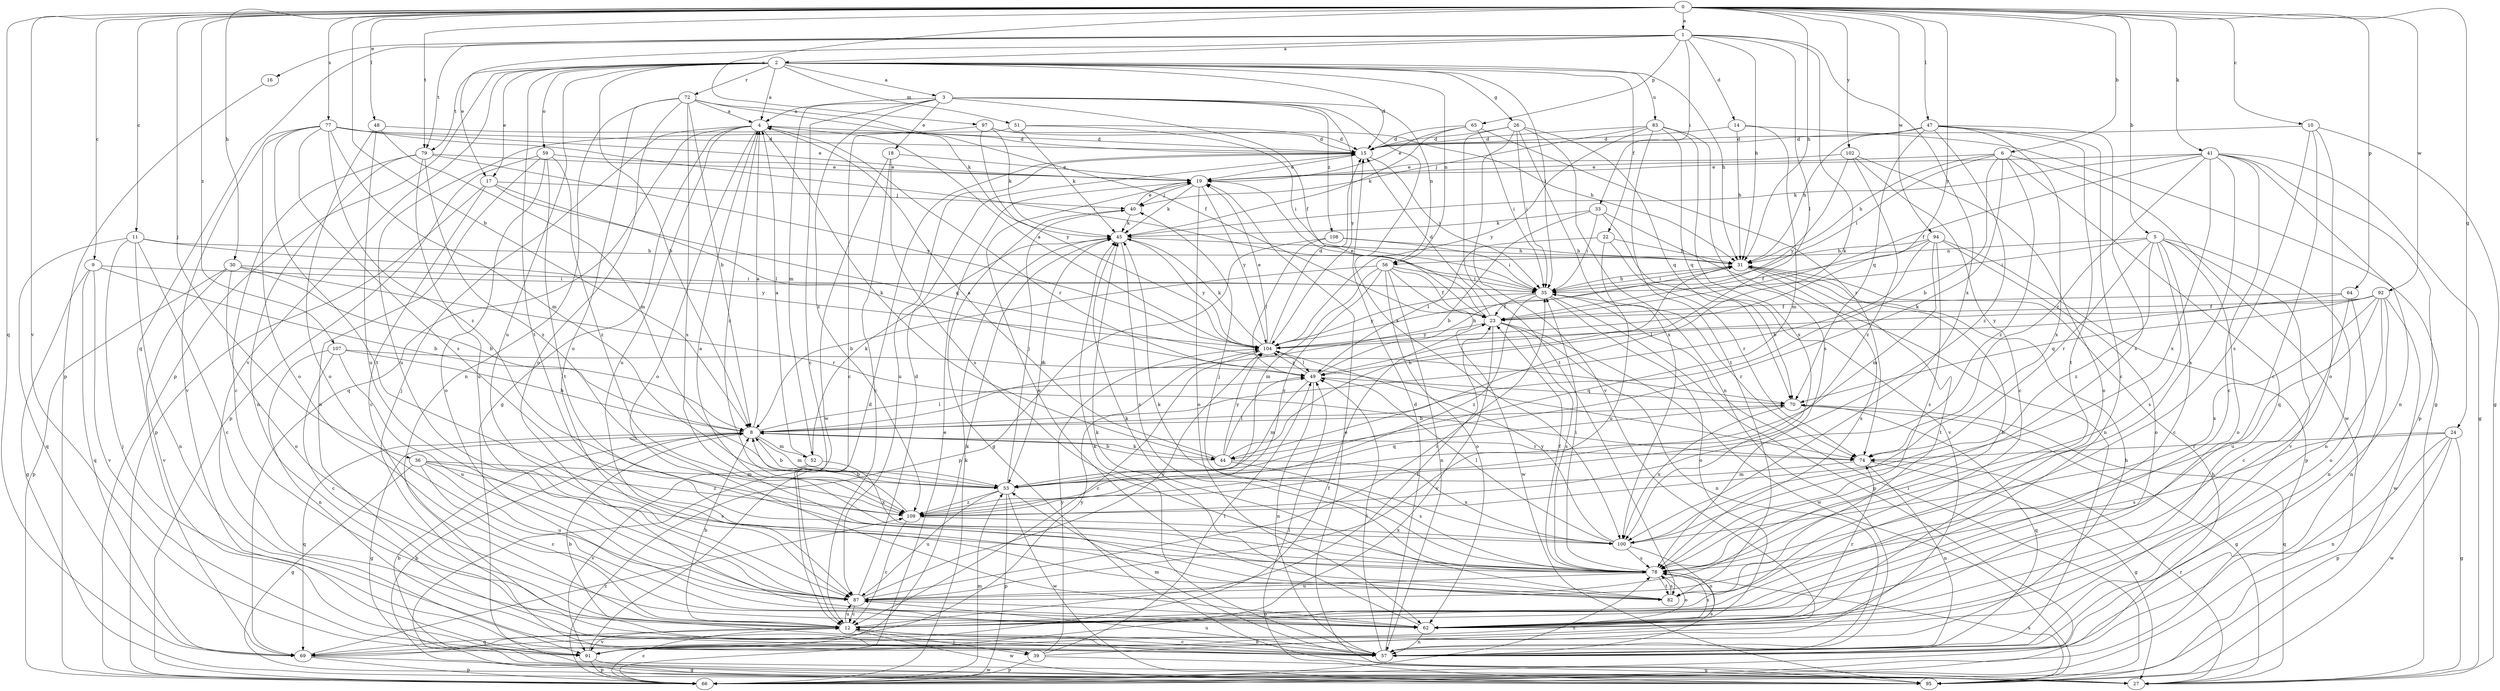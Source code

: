 strict digraph  {
0;
1;
2;
3;
4;
5;
6;
8;
9;
10;
11;
12;
14;
15;
16;
17;
18;
19;
22;
23;
24;
26;
27;
30;
31;
33;
35;
36;
39;
40;
41;
44;
45;
47;
48;
49;
51;
52;
53;
56;
57;
59;
62;
64;
65;
66;
69;
70;
72;
74;
77;
78;
79;
82;
83;
87;
91;
92;
94;
95;
97;
100;
102;
104;
107;
108;
109;
0 -> 1  [label=a];
0 -> 5  [label=b];
0 -> 6  [label=b];
0 -> 8  [label=b];
0 -> 9  [label=c];
0 -> 10  [label=c];
0 -> 11  [label=c];
0 -> 24  [label=g];
0 -> 30  [label=h];
0 -> 31  [label=h];
0 -> 36  [label=j];
0 -> 41  [label=k];
0 -> 47  [label=l];
0 -> 48  [label=l];
0 -> 64  [label=p];
0 -> 69  [label=q];
0 -> 77  [label=s];
0 -> 79  [label=t];
0 -> 91  [label=v];
0 -> 92  [label=w];
0 -> 94  [label=w];
0 -> 97  [label=x];
0 -> 102  [label=y];
0 -> 104  [label=y];
0 -> 107  [label=z];
1 -> 2  [label=a];
1 -> 14  [label=d];
1 -> 16  [label=e];
1 -> 17  [label=e];
1 -> 31  [label=h];
1 -> 33  [label=i];
1 -> 44  [label=k];
1 -> 49  [label=l];
1 -> 65  [label=p];
1 -> 69  [label=q];
1 -> 79  [label=t];
1 -> 100  [label=x];
2 -> 3  [label=a];
2 -> 4  [label=a];
2 -> 8  [label=b];
2 -> 15  [label=d];
2 -> 17  [label=e];
2 -> 22  [label=f];
2 -> 26  [label=g];
2 -> 31  [label=h];
2 -> 35  [label=i];
2 -> 51  [label=m];
2 -> 56  [label=n];
2 -> 59  [label=o];
2 -> 66  [label=p];
2 -> 72  [label=r];
2 -> 79  [label=t];
2 -> 82  [label=t];
2 -> 83  [label=u];
2 -> 87  [label=u];
2 -> 91  [label=v];
3 -> 4  [label=a];
3 -> 12  [label=c];
3 -> 18  [label=e];
3 -> 23  [label=f];
3 -> 52  [label=m];
3 -> 56  [label=n];
3 -> 100  [label=x];
3 -> 104  [label=y];
3 -> 108  [label=z];
3 -> 109  [label=z];
4 -> 15  [label=d];
4 -> 27  [label=g];
4 -> 39  [label=j];
4 -> 44  [label=k];
4 -> 62  [label=o];
4 -> 69  [label=q];
4 -> 74  [label=r];
4 -> 87  [label=u];
4 -> 109  [label=z];
5 -> 12  [label=c];
5 -> 35  [label=i];
5 -> 56  [label=n];
5 -> 57  [label=n];
5 -> 62  [label=o];
5 -> 74  [label=r];
5 -> 78  [label=s];
5 -> 91  [label=v];
5 -> 109  [label=z];
6 -> 8  [label=b];
6 -> 19  [label=e];
6 -> 31  [label=h];
6 -> 35  [label=i];
6 -> 44  [label=k];
6 -> 69  [label=q];
6 -> 95  [label=w];
6 -> 109  [label=z];
8 -> 4  [label=a];
8 -> 27  [label=g];
8 -> 44  [label=k];
8 -> 49  [label=l];
8 -> 52  [label=m];
8 -> 53  [label=m];
8 -> 69  [label=q];
8 -> 74  [label=r];
9 -> 8  [label=b];
9 -> 27  [label=g];
9 -> 35  [label=i];
9 -> 69  [label=q];
9 -> 91  [label=v];
10 -> 12  [label=c];
10 -> 15  [label=d];
10 -> 27  [label=g];
10 -> 62  [label=o];
10 -> 78  [label=s];
11 -> 12  [label=c];
11 -> 31  [label=h];
11 -> 39  [label=j];
11 -> 57  [label=n];
11 -> 69  [label=q];
11 -> 104  [label=y];
12 -> 8  [label=b];
12 -> 23  [label=f];
12 -> 39  [label=j];
12 -> 57  [label=n];
12 -> 69  [label=q];
12 -> 87  [label=u];
12 -> 91  [label=v];
12 -> 95  [label=w];
14 -> 15  [label=d];
14 -> 27  [label=g];
14 -> 31  [label=h];
14 -> 53  [label=m];
15 -> 19  [label=e];
15 -> 35  [label=i];
15 -> 87  [label=u];
16 -> 66  [label=p];
17 -> 12  [label=c];
17 -> 40  [label=j];
17 -> 49  [label=l];
17 -> 66  [label=p];
17 -> 70  [label=q];
18 -> 12  [label=c];
18 -> 19  [label=e];
18 -> 78  [label=s];
18 -> 95  [label=w];
19 -> 40  [label=j];
19 -> 45  [label=k];
19 -> 62  [label=o];
19 -> 104  [label=y];
22 -> 31  [label=h];
22 -> 49  [label=l];
22 -> 74  [label=r];
22 -> 87  [label=u];
23 -> 15  [label=d];
23 -> 19  [label=e];
23 -> 57  [label=n];
23 -> 78  [label=s];
23 -> 91  [label=v];
23 -> 95  [label=w];
23 -> 104  [label=y];
24 -> 27  [label=g];
24 -> 57  [label=n];
24 -> 66  [label=p];
24 -> 74  [label=r];
24 -> 78  [label=s];
24 -> 95  [label=w];
26 -> 15  [label=d];
26 -> 35  [label=i];
26 -> 57  [label=n];
26 -> 70  [label=q];
26 -> 82  [label=t];
26 -> 91  [label=v];
26 -> 100  [label=x];
27 -> 8  [label=b];
27 -> 70  [label=q];
27 -> 74  [label=r];
30 -> 8  [label=b];
30 -> 35  [label=i];
30 -> 62  [label=o];
30 -> 66  [label=p];
30 -> 74  [label=r];
30 -> 91  [label=v];
31 -> 35  [label=i];
31 -> 78  [label=s];
31 -> 82  [label=t];
33 -> 8  [label=b];
33 -> 35  [label=i];
33 -> 45  [label=k];
33 -> 57  [label=n];
33 -> 91  [label=v];
35 -> 23  [label=f];
35 -> 31  [label=h];
35 -> 62  [label=o];
35 -> 66  [label=p];
35 -> 74  [label=r];
35 -> 104  [label=y];
35 -> 109  [label=z];
36 -> 12  [label=c];
36 -> 27  [label=g];
36 -> 53  [label=m];
36 -> 78  [label=s];
36 -> 87  [label=u];
36 -> 109  [label=z];
39 -> 27  [label=g];
39 -> 31  [label=h];
39 -> 49  [label=l];
39 -> 66  [label=p];
39 -> 104  [label=y];
40 -> 19  [label=e];
40 -> 27  [label=g];
40 -> 45  [label=k];
41 -> 12  [label=c];
41 -> 19  [label=e];
41 -> 23  [label=f];
41 -> 27  [label=g];
41 -> 45  [label=k];
41 -> 57  [label=n];
41 -> 66  [label=p];
41 -> 74  [label=r];
41 -> 78  [label=s];
41 -> 100  [label=x];
44 -> 4  [label=a];
44 -> 8  [label=b];
44 -> 31  [label=h];
44 -> 49  [label=l];
44 -> 78  [label=s];
44 -> 100  [label=x];
44 -> 104  [label=y];
45 -> 31  [label=h];
45 -> 53  [label=m];
45 -> 78  [label=s];
45 -> 104  [label=y];
47 -> 12  [label=c];
47 -> 15  [label=d];
47 -> 31  [label=h];
47 -> 70  [label=q];
47 -> 78  [label=s];
47 -> 82  [label=t];
47 -> 100  [label=x];
47 -> 109  [label=z];
48 -> 15  [label=d];
48 -> 53  [label=m];
48 -> 62  [label=o];
48 -> 87  [label=u];
49 -> 31  [label=h];
49 -> 53  [label=m];
49 -> 57  [label=n];
49 -> 70  [label=q];
49 -> 104  [label=y];
51 -> 12  [label=c];
51 -> 15  [label=d];
51 -> 35  [label=i];
51 -> 45  [label=k];
52 -> 4  [label=a];
52 -> 45  [label=k];
52 -> 91  [label=v];
52 -> 100  [label=x];
53 -> 8  [label=b];
53 -> 40  [label=j];
53 -> 66  [label=p];
53 -> 70  [label=q];
53 -> 87  [label=u];
53 -> 95  [label=w];
53 -> 109  [label=z];
56 -> 8  [label=b];
56 -> 23  [label=f];
56 -> 35  [label=i];
56 -> 53  [label=m];
56 -> 57  [label=n];
56 -> 62  [label=o];
56 -> 95  [label=w];
56 -> 109  [label=z];
57 -> 8  [label=b];
57 -> 12  [label=c];
57 -> 15  [label=d];
57 -> 45  [label=k];
57 -> 49  [label=l];
57 -> 53  [label=m];
57 -> 70  [label=q];
57 -> 78  [label=s];
57 -> 87  [label=u];
59 -> 19  [label=e];
59 -> 57  [label=n];
59 -> 62  [label=o];
59 -> 66  [label=p];
59 -> 82  [label=t];
59 -> 109  [label=z];
62 -> 45  [label=k];
62 -> 57  [label=n];
62 -> 74  [label=r];
62 -> 78  [label=s];
64 -> 12  [label=c];
64 -> 23  [label=f];
64 -> 49  [label=l];
64 -> 57  [label=n];
65 -> 15  [label=d];
65 -> 19  [label=e];
65 -> 35  [label=i];
65 -> 45  [label=k];
65 -> 74  [label=r];
66 -> 12  [label=c];
66 -> 19  [label=e];
66 -> 31  [label=h];
66 -> 45  [label=k];
66 -> 53  [label=m];
66 -> 78  [label=s];
69 -> 23  [label=f];
69 -> 27  [label=g];
69 -> 66  [label=p];
69 -> 104  [label=y];
69 -> 109  [label=z];
70 -> 8  [label=b];
70 -> 27  [label=g];
70 -> 100  [label=x];
72 -> 4  [label=a];
72 -> 8  [label=b];
72 -> 23  [label=f];
72 -> 45  [label=k];
72 -> 57  [label=n];
72 -> 62  [label=o];
72 -> 78  [label=s];
72 -> 87  [label=u];
74 -> 27  [label=g];
74 -> 53  [label=m];
74 -> 57  [label=n];
77 -> 15  [label=d];
77 -> 19  [label=e];
77 -> 35  [label=i];
77 -> 53  [label=m];
77 -> 62  [label=o];
77 -> 78  [label=s];
77 -> 82  [label=t];
77 -> 91  [label=v];
77 -> 109  [label=z];
78 -> 4  [label=a];
78 -> 23  [label=f];
78 -> 35  [label=i];
78 -> 45  [label=k];
78 -> 62  [label=o];
78 -> 82  [label=t];
78 -> 87  [label=u];
79 -> 12  [label=c];
79 -> 19  [label=e];
79 -> 57  [label=n];
79 -> 87  [label=u];
79 -> 104  [label=y];
79 -> 109  [label=z];
82 -> 19  [label=e];
82 -> 45  [label=k];
82 -> 78  [label=s];
83 -> 15  [label=d];
83 -> 40  [label=j];
83 -> 70  [label=q];
83 -> 78  [label=s];
83 -> 82  [label=t];
83 -> 100  [label=x];
83 -> 104  [label=y];
87 -> 12  [label=c];
87 -> 15  [label=d];
87 -> 31  [label=h];
87 -> 35  [label=i];
87 -> 62  [label=o];
87 -> 104  [label=y];
91 -> 15  [label=d];
91 -> 45  [label=k];
91 -> 66  [label=p];
91 -> 95  [label=w];
92 -> 23  [label=f];
92 -> 57  [label=n];
92 -> 62  [label=o];
92 -> 70  [label=q];
92 -> 87  [label=u];
92 -> 95  [label=w];
92 -> 100  [label=x];
92 -> 104  [label=y];
94 -> 8  [label=b];
94 -> 23  [label=f];
94 -> 31  [label=h];
94 -> 53  [label=m];
94 -> 62  [label=o];
94 -> 66  [label=p];
94 -> 78  [label=s];
95 -> 8  [label=b];
95 -> 19  [label=e];
95 -> 35  [label=i];
95 -> 49  [label=l];
95 -> 78  [label=s];
97 -> 15  [label=d];
97 -> 31  [label=h];
97 -> 45  [label=k];
97 -> 87  [label=u];
97 -> 104  [label=y];
100 -> 40  [label=j];
100 -> 49  [label=l];
100 -> 62  [label=o];
100 -> 78  [label=s];
100 -> 104  [label=y];
102 -> 12  [label=c];
102 -> 19  [label=e];
102 -> 62  [label=o];
102 -> 104  [label=y];
102 -> 109  [label=z];
104 -> 4  [label=a];
104 -> 12  [label=c];
104 -> 15  [label=d];
104 -> 19  [label=e];
104 -> 45  [label=k];
104 -> 49  [label=l];
107 -> 8  [label=b];
107 -> 12  [label=c];
107 -> 49  [label=l];
107 -> 57  [label=n];
107 -> 87  [label=u];
108 -> 31  [label=h];
108 -> 35  [label=i];
108 -> 49  [label=l];
108 -> 66  [label=p];
109 -> 8  [label=b];
109 -> 12  [label=c];
109 -> 100  [label=x];
}
